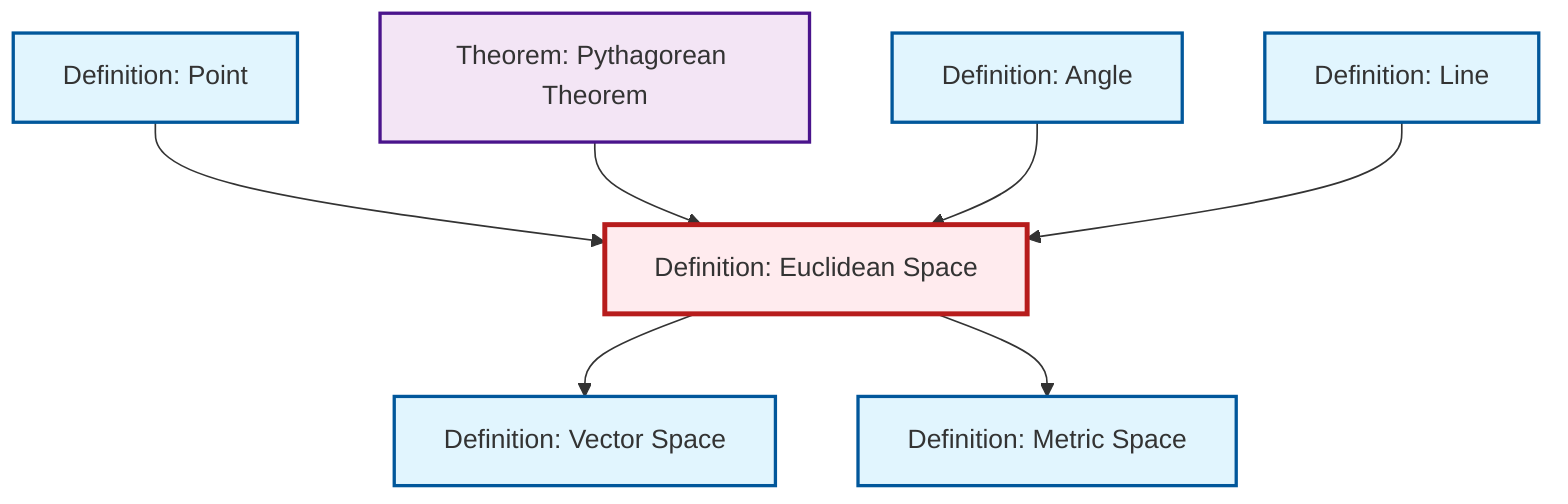 graph TD
    classDef definition fill:#e1f5fe,stroke:#01579b,stroke-width:2px
    classDef theorem fill:#f3e5f5,stroke:#4a148c,stroke-width:2px
    classDef axiom fill:#fff3e0,stroke:#e65100,stroke-width:2px
    classDef example fill:#e8f5e9,stroke:#1b5e20,stroke-width:2px
    classDef current fill:#ffebee,stroke:#b71c1c,stroke-width:3px
    def-angle["Definition: Angle"]:::definition
    thm-pythagorean["Theorem: Pythagorean Theorem"]:::theorem
    def-metric-space["Definition: Metric Space"]:::definition
    def-vector-space["Definition: Vector Space"]:::definition
    def-euclidean-space["Definition: Euclidean Space"]:::definition
    def-point["Definition: Point"]:::definition
    def-line["Definition: Line"]:::definition
    def-euclidean-space --> def-vector-space
    def-point --> def-euclidean-space
    thm-pythagorean --> def-euclidean-space
    def-angle --> def-euclidean-space
    def-line --> def-euclidean-space
    def-euclidean-space --> def-metric-space
    class def-euclidean-space current